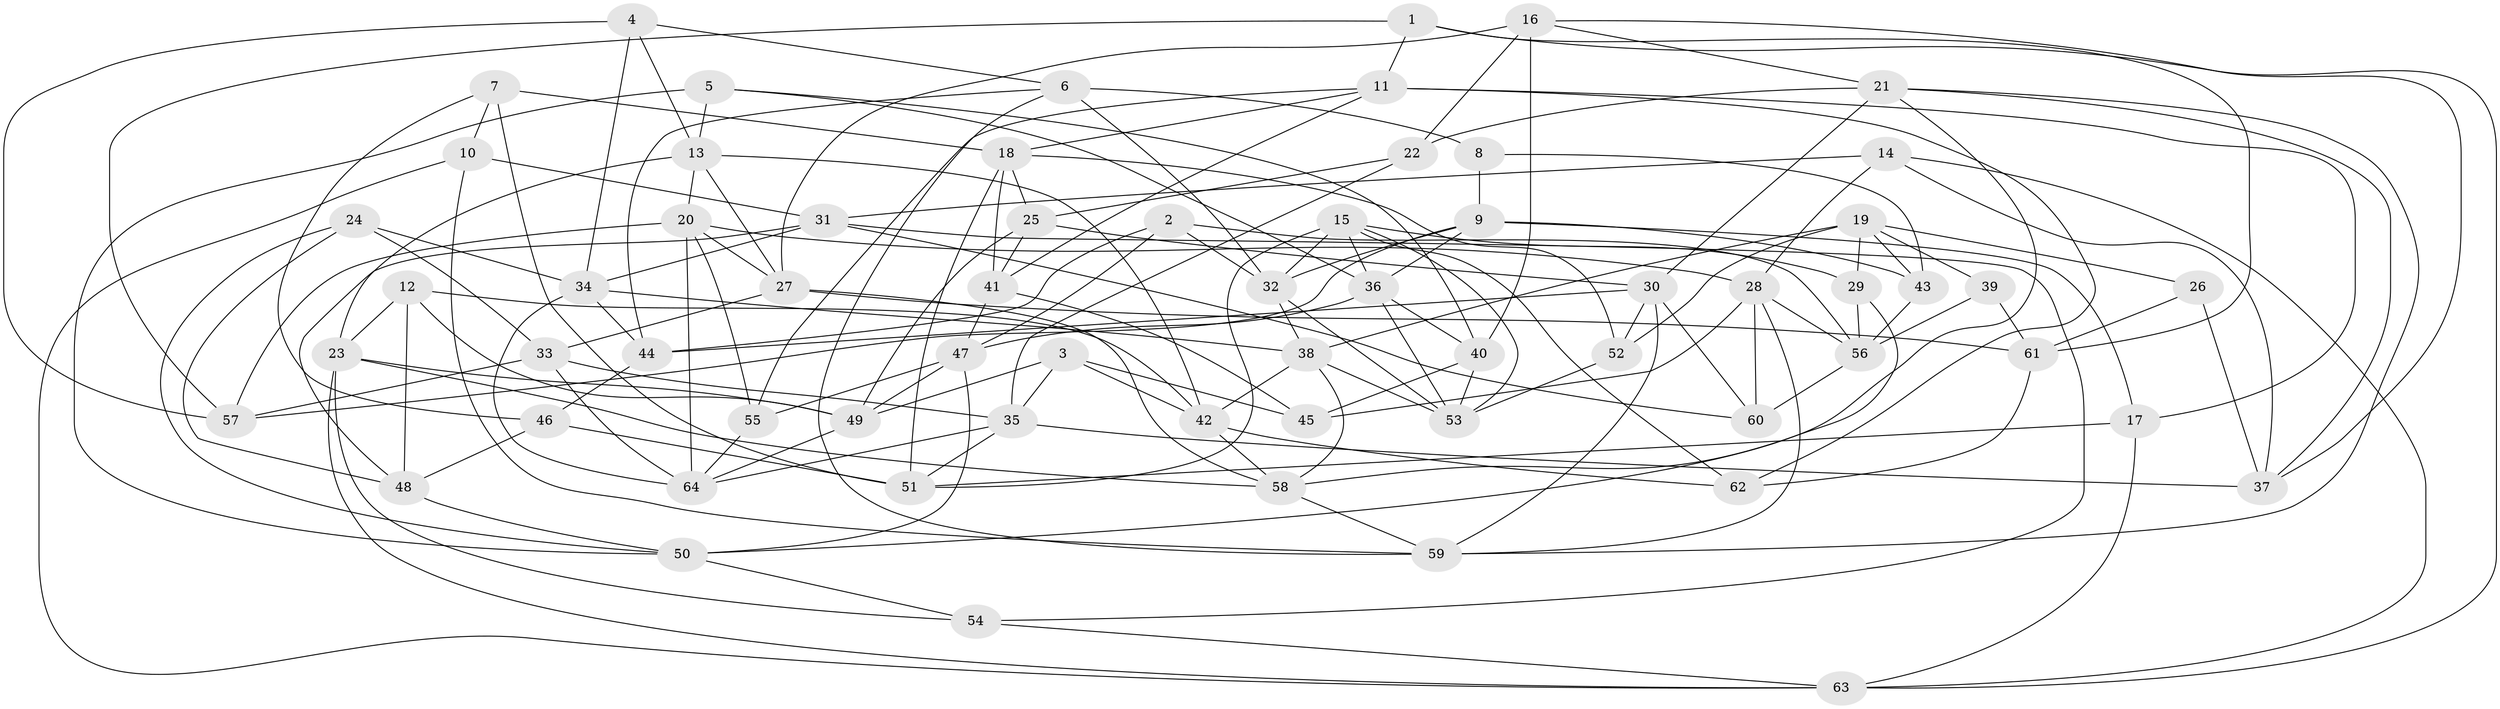 // original degree distribution, {4: 1.0}
// Generated by graph-tools (version 1.1) at 2025/38/03/04/25 23:38:07]
// undirected, 64 vertices, 161 edges
graph export_dot {
  node [color=gray90,style=filled];
  1;
  2;
  3;
  4;
  5;
  6;
  7;
  8;
  9;
  10;
  11;
  12;
  13;
  14;
  15;
  16;
  17;
  18;
  19;
  20;
  21;
  22;
  23;
  24;
  25;
  26;
  27;
  28;
  29;
  30;
  31;
  32;
  33;
  34;
  35;
  36;
  37;
  38;
  39;
  40;
  41;
  42;
  43;
  44;
  45;
  46;
  47;
  48;
  49;
  50;
  51;
  52;
  53;
  54;
  55;
  56;
  57;
  58;
  59;
  60;
  61;
  62;
  63;
  64;
  1 -- 11 [weight=1.0];
  1 -- 57 [weight=1.0];
  1 -- 61 [weight=1.0];
  1 -- 63 [weight=1.0];
  2 -- 32 [weight=1.0];
  2 -- 44 [weight=1.0];
  2 -- 47 [weight=1.0];
  2 -- 56 [weight=1.0];
  3 -- 35 [weight=1.0];
  3 -- 42 [weight=1.0];
  3 -- 45 [weight=1.0];
  3 -- 49 [weight=1.0];
  4 -- 6 [weight=1.0];
  4 -- 13 [weight=1.0];
  4 -- 34 [weight=1.0];
  4 -- 57 [weight=1.0];
  5 -- 13 [weight=1.0];
  5 -- 36 [weight=1.0];
  5 -- 40 [weight=1.0];
  5 -- 50 [weight=1.0];
  6 -- 8 [weight=2.0];
  6 -- 32 [weight=1.0];
  6 -- 44 [weight=1.0];
  6 -- 59 [weight=1.0];
  7 -- 10 [weight=1.0];
  7 -- 18 [weight=1.0];
  7 -- 46 [weight=1.0];
  7 -- 51 [weight=1.0];
  8 -- 9 [weight=1.0];
  8 -- 43 [weight=1.0];
  9 -- 17 [weight=1.0];
  9 -- 32 [weight=1.0];
  9 -- 36 [weight=1.0];
  9 -- 43 [weight=1.0];
  9 -- 57 [weight=1.0];
  10 -- 31 [weight=1.0];
  10 -- 59 [weight=1.0];
  10 -- 63 [weight=1.0];
  11 -- 17 [weight=1.0];
  11 -- 18 [weight=1.0];
  11 -- 41 [weight=1.0];
  11 -- 55 [weight=1.0];
  11 -- 62 [weight=1.0];
  12 -- 23 [weight=1.0];
  12 -- 42 [weight=1.0];
  12 -- 48 [weight=1.0];
  12 -- 49 [weight=1.0];
  13 -- 20 [weight=1.0];
  13 -- 23 [weight=1.0];
  13 -- 27 [weight=1.0];
  13 -- 42 [weight=1.0];
  14 -- 28 [weight=1.0];
  14 -- 31 [weight=1.0];
  14 -- 37 [weight=1.0];
  14 -- 63 [weight=1.0];
  15 -- 29 [weight=1.0];
  15 -- 32 [weight=1.0];
  15 -- 36 [weight=1.0];
  15 -- 51 [weight=1.0];
  15 -- 53 [weight=1.0];
  15 -- 62 [weight=1.0];
  16 -- 21 [weight=1.0];
  16 -- 22 [weight=1.0];
  16 -- 27 [weight=1.0];
  16 -- 37 [weight=1.0];
  16 -- 40 [weight=2.0];
  17 -- 51 [weight=1.0];
  17 -- 63 [weight=1.0];
  18 -- 25 [weight=1.0];
  18 -- 41 [weight=1.0];
  18 -- 51 [weight=1.0];
  18 -- 52 [weight=1.0];
  19 -- 26 [weight=1.0];
  19 -- 29 [weight=1.0];
  19 -- 38 [weight=1.0];
  19 -- 39 [weight=1.0];
  19 -- 43 [weight=1.0];
  19 -- 52 [weight=1.0];
  20 -- 27 [weight=1.0];
  20 -- 28 [weight=1.0];
  20 -- 55 [weight=1.0];
  20 -- 57 [weight=1.0];
  20 -- 64 [weight=1.0];
  21 -- 22 [weight=1.0];
  21 -- 30 [weight=1.0];
  21 -- 37 [weight=1.0];
  21 -- 58 [weight=1.0];
  21 -- 59 [weight=1.0];
  22 -- 25 [weight=1.0];
  22 -- 35 [weight=1.0];
  23 -- 49 [weight=1.0];
  23 -- 54 [weight=1.0];
  23 -- 58 [weight=1.0];
  23 -- 63 [weight=1.0];
  24 -- 33 [weight=1.0];
  24 -- 34 [weight=1.0];
  24 -- 48 [weight=1.0];
  24 -- 50 [weight=1.0];
  25 -- 30 [weight=1.0];
  25 -- 41 [weight=2.0];
  25 -- 49 [weight=1.0];
  26 -- 37 [weight=2.0];
  26 -- 61 [weight=1.0];
  27 -- 33 [weight=1.0];
  27 -- 58 [weight=1.0];
  27 -- 61 [weight=1.0];
  28 -- 45 [weight=1.0];
  28 -- 56 [weight=1.0];
  28 -- 59 [weight=1.0];
  28 -- 60 [weight=1.0];
  29 -- 50 [weight=1.0];
  29 -- 56 [weight=1.0];
  30 -- 44 [weight=1.0];
  30 -- 52 [weight=1.0];
  30 -- 59 [weight=1.0];
  30 -- 60 [weight=1.0];
  31 -- 34 [weight=1.0];
  31 -- 48 [weight=1.0];
  31 -- 54 [weight=1.0];
  31 -- 60 [weight=1.0];
  32 -- 38 [weight=1.0];
  32 -- 53 [weight=1.0];
  33 -- 35 [weight=1.0];
  33 -- 57 [weight=2.0];
  33 -- 64 [weight=1.0];
  34 -- 38 [weight=1.0];
  34 -- 44 [weight=1.0];
  34 -- 64 [weight=1.0];
  35 -- 37 [weight=1.0];
  35 -- 51 [weight=1.0];
  35 -- 64 [weight=1.0];
  36 -- 40 [weight=1.0];
  36 -- 47 [weight=1.0];
  36 -- 53 [weight=1.0];
  38 -- 42 [weight=1.0];
  38 -- 53 [weight=1.0];
  38 -- 58 [weight=1.0];
  39 -- 56 [weight=1.0];
  39 -- 61 [weight=2.0];
  40 -- 45 [weight=1.0];
  40 -- 53 [weight=1.0];
  41 -- 45 [weight=1.0];
  41 -- 47 [weight=1.0];
  42 -- 58 [weight=1.0];
  42 -- 62 [weight=1.0];
  43 -- 56 [weight=1.0];
  44 -- 46 [weight=2.0];
  46 -- 48 [weight=2.0];
  46 -- 51 [weight=1.0];
  47 -- 49 [weight=1.0];
  47 -- 50 [weight=1.0];
  47 -- 55 [weight=1.0];
  48 -- 50 [weight=1.0];
  49 -- 64 [weight=1.0];
  50 -- 54 [weight=1.0];
  52 -- 53 [weight=1.0];
  54 -- 63 [weight=1.0];
  55 -- 64 [weight=1.0];
  56 -- 60 [weight=1.0];
  58 -- 59 [weight=1.0];
  61 -- 62 [weight=1.0];
}
